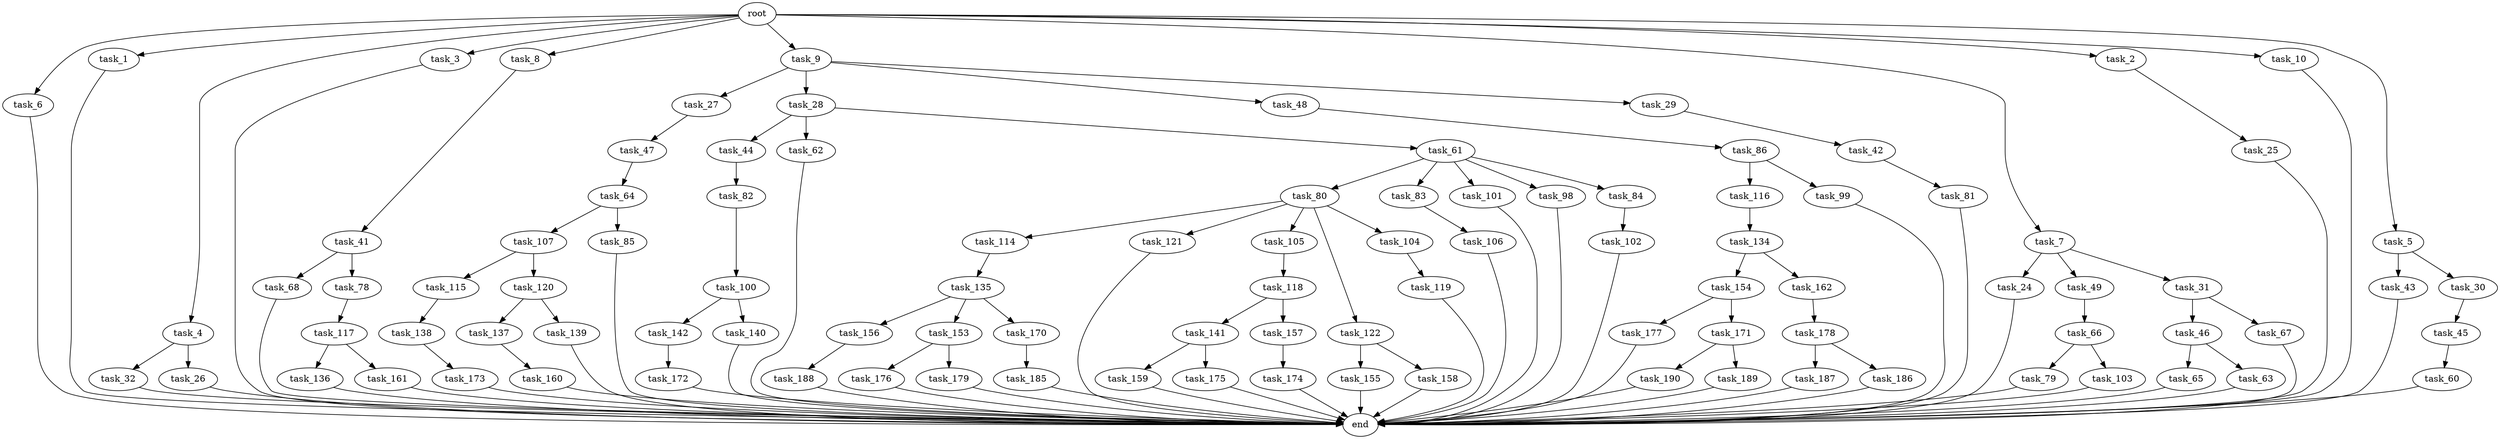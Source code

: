 digraph G {
  task_134 [size="549755813.888000"];
  task_6 [size="1.024000"];
  task_154 [size="549755813.888000"];
  task_115 [size="137438953.472000"];
  task_136 [size="77309411.328000"];
  task_45 [size="695784701.952000"];
  task_187 [size="77309411.328000"];
  task_80 [size="137438953.472000"];
  task_44 [size="309237645.312000"];
  task_66 [size="34359738.368000"];
  task_1 [size="1.024000"];
  task_82 [size="214748364.800000"];
  task_159 [size="34359738.368000"];
  task_68 [size="858993459.200000"];
  task_119 [size="858993459.200000"];
  task_190 [size="137438953.472000"];
  task_65 [size="137438953.472000"];
  task_83 [size="137438953.472000"];
  root [size="0.000000"];
  task_63 [size="137438953.472000"];
  task_176 [size="137438953.472000"];
  task_179 [size="137438953.472000"];
  task_4 [size="1.024000"];
  task_3 [size="1.024000"];
  task_86 [size="309237645.312000"];
  task_62 [size="309237645.312000"];
  task_189 [size="137438953.472000"];
  task_173 [size="214748364.800000"];
  task_101 [size="137438953.472000"];
  task_178 [size="137438953.472000"];
  task_114 [size="858993459.200000"];
  task_8 [size="1.024000"];
  task_120 [size="137438953.472000"];
  task_9 [size="1.024000"];
  task_27 [size="549755813.888000"];
  task_177 [size="858993459.200000"];
  task_116 [size="695784701.952000"];
  task_98 [size="137438953.472000"];
  task_107 [size="214748364.800000"];
  task_24 [size="137438953.472000"];
  task_49 [size="137438953.472000"];
  task_161 [size="77309411.328000"];
  task_32 [size="420906795.008000"];
  task_172 [size="695784701.952000"];
  task_100 [size="214748364.800000"];
  task_7 [size="1.024000"];
  task_188 [size="309237645.312000"];
  task_99 [size="695784701.952000"];
  task_25 [size="858993459.200000"];
  task_155 [size="137438953.472000"];
  task_31 [size="137438953.472000"];
  task_186 [size="77309411.328000"];
  task_28 [size="549755813.888000"];
  task_142 [size="695784701.952000"];
  task_84 [size="137438953.472000"];
  task_137 [size="695784701.952000"];
  task_121 [size="858993459.200000"];
  task_175 [size="34359738.368000"];
  task_141 [size="137438953.472000"];
  task_162 [size="549755813.888000"];
  task_26 [size="420906795.008000"];
  task_2 [size="1.024000"];
  task_106 [size="858993459.200000"];
  task_105 [size="858993459.200000"];
  task_61 [size="309237645.312000"];
  task_118 [size="858993459.200000"];
  task_42 [size="137438953.472000"];
  task_81 [size="695784701.952000"];
  task_79 [size="77309411.328000"];
  task_122 [size="858993459.200000"];
  task_43 [size="309237645.312000"];
  task_104 [size="858993459.200000"];
  task_158 [size="137438953.472000"];
  task_160 [size="695784701.952000"];
  task_60 [size="77309411.328000"];
  task_174 [size="34359738.368000"];
  task_103 [size="77309411.328000"];
  task_78 [size="858993459.200000"];
  task_46 [size="858993459.200000"];
  task_30 [size="309237645.312000"];
  task_156 [size="77309411.328000"];
  task_67 [size="858993459.200000"];
  task_48 [size="549755813.888000"];
  task_10 [size="1.024000"];
  task_185 [size="309237645.312000"];
  task_85 [size="214748364.800000"];
  task_135 [size="309237645.312000"];
  task_29 [size="549755813.888000"];
  task_102 [size="695784701.952000"];
  task_153 [size="77309411.328000"];
  task_139 [size="695784701.952000"];
  task_117 [size="858993459.200000"];
  task_47 [size="695784701.952000"];
  task_41 [size="549755813.888000"];
  task_140 [size="695784701.952000"];
  end [size="0.000000"];
  task_5 [size="1.024000"];
  task_170 [size="77309411.328000"];
  task_157 [size="137438953.472000"];
  task_138 [size="77309411.328000"];
  task_171 [size="858993459.200000"];
  task_64 [size="137438953.472000"];

  task_134 -> task_162 [size="536870912.000000"];
  task_134 -> task_154 [size="536870912.000000"];
  task_6 -> end [size="1.000000"];
  task_154 -> task_177 [size="838860800.000000"];
  task_154 -> task_171 [size="838860800.000000"];
  task_115 -> task_138 [size="75497472.000000"];
  task_136 -> end [size="1.000000"];
  task_45 -> task_60 [size="75497472.000000"];
  task_187 -> end [size="1.000000"];
  task_80 -> task_105 [size="838860800.000000"];
  task_80 -> task_114 [size="838860800.000000"];
  task_80 -> task_122 [size="838860800.000000"];
  task_80 -> task_121 [size="838860800.000000"];
  task_80 -> task_104 [size="838860800.000000"];
  task_44 -> task_82 [size="209715200.000000"];
  task_66 -> task_103 [size="75497472.000000"];
  task_66 -> task_79 [size="75497472.000000"];
  task_1 -> end [size="1.000000"];
  task_82 -> task_100 [size="209715200.000000"];
  task_159 -> end [size="1.000000"];
  task_68 -> end [size="1.000000"];
  task_119 -> end [size="1.000000"];
  task_190 -> end [size="1.000000"];
  task_65 -> end [size="1.000000"];
  task_83 -> task_106 [size="838860800.000000"];
  root -> task_2 [size="1.000000"];
  root -> task_6 [size="1.000000"];
  root -> task_7 [size="1.000000"];
  root -> task_4 [size="1.000000"];
  root -> task_3 [size="1.000000"];
  root -> task_5 [size="1.000000"];
  root -> task_1 [size="1.000000"];
  root -> task_8 [size="1.000000"];
  root -> task_9 [size="1.000000"];
  root -> task_10 [size="1.000000"];
  task_63 -> end [size="1.000000"];
  task_176 -> end [size="1.000000"];
  task_179 -> end [size="1.000000"];
  task_4 -> task_26 [size="411041792.000000"];
  task_4 -> task_32 [size="411041792.000000"];
  task_3 -> end [size="1.000000"];
  task_86 -> task_99 [size="679477248.000000"];
  task_86 -> task_116 [size="679477248.000000"];
  task_62 -> end [size="1.000000"];
  task_189 -> end [size="1.000000"];
  task_173 -> end [size="1.000000"];
  task_101 -> end [size="1.000000"];
  task_178 -> task_187 [size="75497472.000000"];
  task_178 -> task_186 [size="75497472.000000"];
  task_114 -> task_135 [size="301989888.000000"];
  task_8 -> task_41 [size="536870912.000000"];
  task_120 -> task_139 [size="679477248.000000"];
  task_120 -> task_137 [size="679477248.000000"];
  task_9 -> task_29 [size="536870912.000000"];
  task_9 -> task_27 [size="536870912.000000"];
  task_9 -> task_28 [size="536870912.000000"];
  task_9 -> task_48 [size="536870912.000000"];
  task_27 -> task_47 [size="679477248.000000"];
  task_177 -> end [size="1.000000"];
  task_116 -> task_134 [size="536870912.000000"];
  task_98 -> end [size="1.000000"];
  task_107 -> task_115 [size="134217728.000000"];
  task_107 -> task_120 [size="134217728.000000"];
  task_24 -> end [size="1.000000"];
  task_49 -> task_66 [size="33554432.000000"];
  task_161 -> end [size="1.000000"];
  task_32 -> end [size="1.000000"];
  task_172 -> end [size="1.000000"];
  task_100 -> task_142 [size="679477248.000000"];
  task_100 -> task_140 [size="679477248.000000"];
  task_7 -> task_31 [size="134217728.000000"];
  task_7 -> task_24 [size="134217728.000000"];
  task_7 -> task_49 [size="134217728.000000"];
  task_188 -> end [size="1.000000"];
  task_99 -> end [size="1.000000"];
  task_25 -> end [size="1.000000"];
  task_155 -> end [size="1.000000"];
  task_31 -> task_67 [size="838860800.000000"];
  task_31 -> task_46 [size="838860800.000000"];
  task_186 -> end [size="1.000000"];
  task_28 -> task_62 [size="301989888.000000"];
  task_28 -> task_44 [size="301989888.000000"];
  task_28 -> task_61 [size="301989888.000000"];
  task_142 -> task_172 [size="679477248.000000"];
  task_84 -> task_102 [size="679477248.000000"];
  task_137 -> task_160 [size="679477248.000000"];
  task_121 -> end [size="1.000000"];
  task_175 -> end [size="1.000000"];
  task_141 -> task_159 [size="33554432.000000"];
  task_141 -> task_175 [size="33554432.000000"];
  task_162 -> task_178 [size="134217728.000000"];
  task_26 -> end [size="1.000000"];
  task_2 -> task_25 [size="838860800.000000"];
  task_106 -> end [size="1.000000"];
  task_105 -> task_118 [size="838860800.000000"];
  task_61 -> task_80 [size="134217728.000000"];
  task_61 -> task_84 [size="134217728.000000"];
  task_61 -> task_101 [size="134217728.000000"];
  task_61 -> task_83 [size="134217728.000000"];
  task_61 -> task_98 [size="134217728.000000"];
  task_118 -> task_141 [size="134217728.000000"];
  task_118 -> task_157 [size="134217728.000000"];
  task_42 -> task_81 [size="679477248.000000"];
  task_81 -> end [size="1.000000"];
  task_79 -> end [size="1.000000"];
  task_122 -> task_155 [size="134217728.000000"];
  task_122 -> task_158 [size="134217728.000000"];
  task_43 -> end [size="1.000000"];
  task_104 -> task_119 [size="838860800.000000"];
  task_158 -> end [size="1.000000"];
  task_160 -> end [size="1.000000"];
  task_60 -> end [size="1.000000"];
  task_174 -> end [size="1.000000"];
  task_103 -> end [size="1.000000"];
  task_78 -> task_117 [size="838860800.000000"];
  task_46 -> task_65 [size="134217728.000000"];
  task_46 -> task_63 [size="134217728.000000"];
  task_30 -> task_45 [size="679477248.000000"];
  task_156 -> task_188 [size="301989888.000000"];
  task_67 -> end [size="1.000000"];
  task_48 -> task_86 [size="301989888.000000"];
  task_10 -> end [size="1.000000"];
  task_185 -> end [size="1.000000"];
  task_85 -> end [size="1.000000"];
  task_135 -> task_170 [size="75497472.000000"];
  task_135 -> task_156 [size="75497472.000000"];
  task_135 -> task_153 [size="75497472.000000"];
  task_29 -> task_42 [size="134217728.000000"];
  task_102 -> end [size="1.000000"];
  task_153 -> task_176 [size="134217728.000000"];
  task_153 -> task_179 [size="134217728.000000"];
  task_139 -> end [size="1.000000"];
  task_117 -> task_161 [size="75497472.000000"];
  task_117 -> task_136 [size="75497472.000000"];
  task_47 -> task_64 [size="134217728.000000"];
  task_41 -> task_68 [size="838860800.000000"];
  task_41 -> task_78 [size="838860800.000000"];
  task_140 -> end [size="1.000000"];
  task_5 -> task_43 [size="301989888.000000"];
  task_5 -> task_30 [size="301989888.000000"];
  task_170 -> task_185 [size="301989888.000000"];
  task_157 -> task_174 [size="33554432.000000"];
  task_138 -> task_173 [size="209715200.000000"];
  task_171 -> task_190 [size="134217728.000000"];
  task_171 -> task_189 [size="134217728.000000"];
  task_64 -> task_107 [size="209715200.000000"];
  task_64 -> task_85 [size="209715200.000000"];
}

